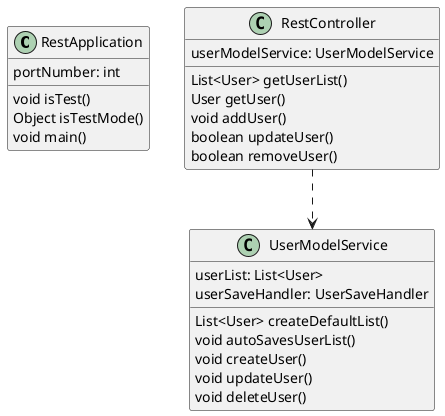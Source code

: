 @startuml

Class RestApplication {
    portNumber: int
    void isTest()
    Object isTestMode()
    void main()
}

Class RestController{
    userModelService: UserModelService
    List<User> getUserList()
    User getUser()
    void addUser()
    boolean updateUser()
    boolean removeUser()
}

Class UserModelService{
    userList: List<User>
    userSaveHandler: UserSaveHandler
    List<User> createDefaultList()
    void autoSavesUserList()
    void createUser()
    void updateUser()
    void deleteUser()
}

RestController ..> UserModelService


@enduml
